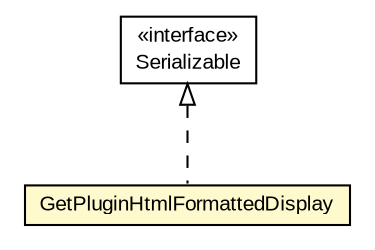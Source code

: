 #!/usr/local/bin/dot
#
# Class diagram 
# Generated by UMLGraph version R5_6-24-gf6e263 (http://www.umlgraph.org/)
#

digraph G {
	edge [fontname="arial",fontsize=10,labelfontname="arial",labelfontsize=10];
	node [fontname="arial",fontsize=10,shape=plaintext];
	nodesep=0.25;
	ranksep=0.5;
	// org.miloss.fgsms.services.interfaces.policyconfiguration.GetPluginHtmlFormattedDisplay
	c581417 [label=<<table title="org.miloss.fgsms.services.interfaces.policyconfiguration.GetPluginHtmlFormattedDisplay" border="0" cellborder="1" cellspacing="0" cellpadding="2" port="p" bgcolor="lemonChiffon" href="./GetPluginHtmlFormattedDisplay.html">
		<tr><td><table border="0" cellspacing="0" cellpadding="1">
<tr><td align="center" balign="center"> GetPluginHtmlFormattedDisplay </td></tr>
		</table></td></tr>
		</table>>, URL="./GetPluginHtmlFormattedDisplay.html", fontname="arial", fontcolor="black", fontsize=10.0];
	//org.miloss.fgsms.services.interfaces.policyconfiguration.GetPluginHtmlFormattedDisplay implements java.io.Serializable
	c582048:p -> c581417:p [dir=back,arrowtail=empty,style=dashed];
	// java.io.Serializable
	c582048 [label=<<table title="java.io.Serializable" border="0" cellborder="1" cellspacing="0" cellpadding="2" port="p" href="http://java.sun.com/j2se/1.4.2/docs/api/java/io/Serializable.html">
		<tr><td><table border="0" cellspacing="0" cellpadding="1">
<tr><td align="center" balign="center"> &#171;interface&#187; </td></tr>
<tr><td align="center" balign="center"> Serializable </td></tr>
		</table></td></tr>
		</table>>, URL="http://java.sun.com/j2se/1.4.2/docs/api/java/io/Serializable.html", fontname="arial", fontcolor="black", fontsize=10.0];
}

